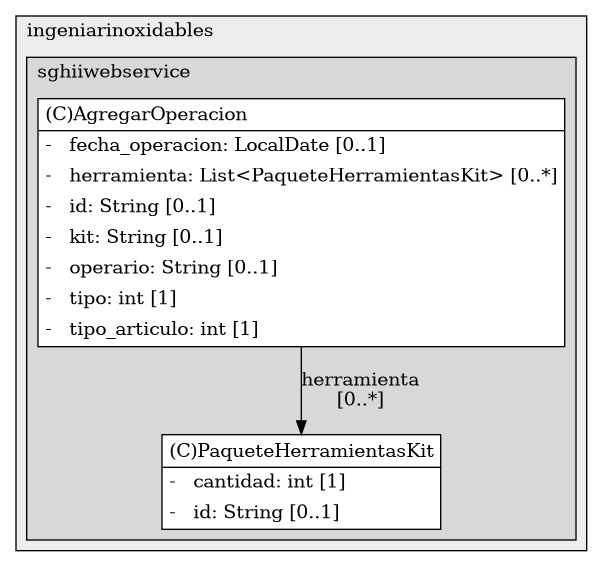 @startuml

/' diagram meta data start
config=StructureConfiguration;
{
  "projectClassification": {
    "searchMode": "OpenProject", // OpenProject, AllProjects
    "includedProjects": "",
    "pathEndKeywords": "*.impl",
    "isClientPath": "",
    "isClientName": "",
    "isTestPath": "",
    "isTestName": "",
    "isMappingPath": "",
    "isMappingName": "",
    "isDataAccessPath": "",
    "isDataAccessName": "",
    "isDataStructurePath": "",
    "isDataStructureName": "",
    "isInterfaceStructuresPath": "",
    "isInterfaceStructuresName": "",
    "isEntryPointPath": "",
    "isEntryPointName": "",
    "treatFinalFieldsAsMandatory": false
  },
  "graphRestriction": {
    "classPackageExcludeFilter": "",
    "classPackageIncludeFilter": "",
    "classNameExcludeFilter": "",
    "classNameIncludeFilter": "",
    "methodNameExcludeFilter": "",
    "methodNameIncludeFilter": "",
    "removeByInheritance": "", // inheritance/annotation based filtering is done in a second step
    "removeByAnnotation": "",
    "removeByClassPackage": "", // cleanup the graph after inheritance/annotation based filtering is done
    "removeByClassName": "",
    "cutMappings": false,
    "cutEnum": true,
    "cutTests": true,
    "cutClient": true,
    "cutDataAccess": false,
    "cutInterfaceStructures": false,
    "cutDataStructures": false,
    "cutGetterAndSetter": true,
    "cutConstructors": true
  },
  "graphTraversal": {
    "forwardDepth": 6,
    "backwardDepth": 6,
    "classPackageExcludeFilter": "",
    "classPackageIncludeFilter": "",
    "classNameExcludeFilter": "",
    "classNameIncludeFilter": "",
    "methodNameExcludeFilter": "",
    "methodNameIncludeFilter": "",
    "hideMappings": false,
    "hideDataStructures": false,
    "hidePrivateMethods": true,
    "hideInterfaceCalls": true, // indirection: implementation -> interface (is hidden) -> implementation
    "onlyShowApplicationEntryPoints": false, // root node is included
    "useMethodCallsForStructureDiagram": "ForwardOnly" // ForwardOnly, BothDirections, No
  },
  "details": {
    "aggregation": "GroupByClass", // ByClass, GroupByClass, None
    "showClassGenericTypes": true,
    "showMethods": true,
    "showMethodParameterNames": true,
    "showMethodParameterTypes": true,
    "showMethodReturnType": true,
    "showPackageLevels": 2,
    "showDetailedClassStructure": true
  },
  "rootClass": "com.ingeniarinoxidables.sghiiwebservice.DTOs.AgregarOperacion",
  "extensionCallbackMethod": "" // qualified.class.name#methodName - signature: public static String method(String)
}
diagram meta data end '/



digraph g {
    rankdir="TB"
    splines=polyline
    

'nodes 
subgraph cluster_1197233471 { 
   	label=ingeniarinoxidables
	labeljust=l
	fillcolor="#ececec"
	style=filled
   
   subgraph cluster_593371288 { 
   	label=sghiiwebservice
	labeljust=l
	fillcolor="#d8d8d8"
	style=filled
   
   AgregarOperacion1350371111[
	label=<<TABLE BORDER="1" CELLBORDER="0" CELLPADDING="4" CELLSPACING="0">
<TR><TD ALIGN="LEFT" >(C)AgregarOperacion</TD></TR>
<HR/>
<TR><TD ALIGN="LEFT" >-   fecha_operacion: LocalDate [0..1]</TD></TR>
<TR><TD ALIGN="LEFT" >-   herramienta: List&lt;PaqueteHerramientasKit&gt; [0..*]</TD></TR>
<TR><TD ALIGN="LEFT" >-   id: String [0..1]</TD></TR>
<TR><TD ALIGN="LEFT" >-   kit: String [0..1]</TD></TR>
<TR><TD ALIGN="LEFT" >-   operario: String [0..1]</TD></TR>
<TR><TD ALIGN="LEFT" >-   tipo: int [1]</TD></TR>
<TR><TD ALIGN="LEFT" >-   tipo_articulo: int [1]</TD></TR>
</TABLE>>
	style=filled
	margin=0
	shape=plaintext
	fillcolor="#FFFFFF"
];

PaqueteHerramientasKit1350371111[
	label=<<TABLE BORDER="1" CELLBORDER="0" CELLPADDING="4" CELLSPACING="0">
<TR><TD ALIGN="LEFT" >(C)PaqueteHerramientasKit</TD></TR>
<HR/>
<TR><TD ALIGN="LEFT" >-   cantidad: int [1]</TD></TR>
<TR><TD ALIGN="LEFT" >-   id: String [0..1]</TD></TR>
</TABLE>>
	style=filled
	margin=0
	shape=plaintext
	fillcolor="#FFFFFF"
];
} 
} 

'edges    
AgregarOperacion1350371111 -> PaqueteHerramientasKit1350371111[label="herramienta
[0..*]"];
    
}
@enduml